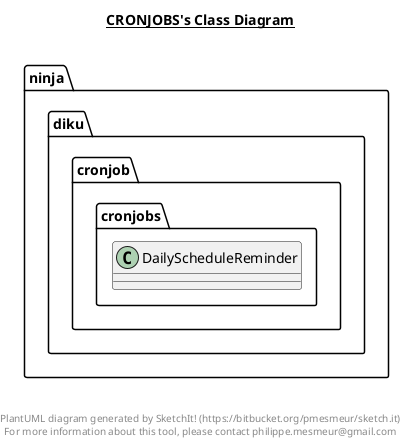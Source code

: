 @startuml

title __CRONJOBS's Class Diagram__\n

  namespace ninja.diku.cronjob {
    namespace cronjobs {
      class ninja.diku.cronjob.cronjobs.DailyScheduleReminder {
      }
    }
  }
  



right footer


PlantUML diagram generated by SketchIt! (https://bitbucket.org/pmesmeur/sketch.it)
For more information about this tool, please contact philippe.mesmeur@gmail.com
endfooter

@enduml
